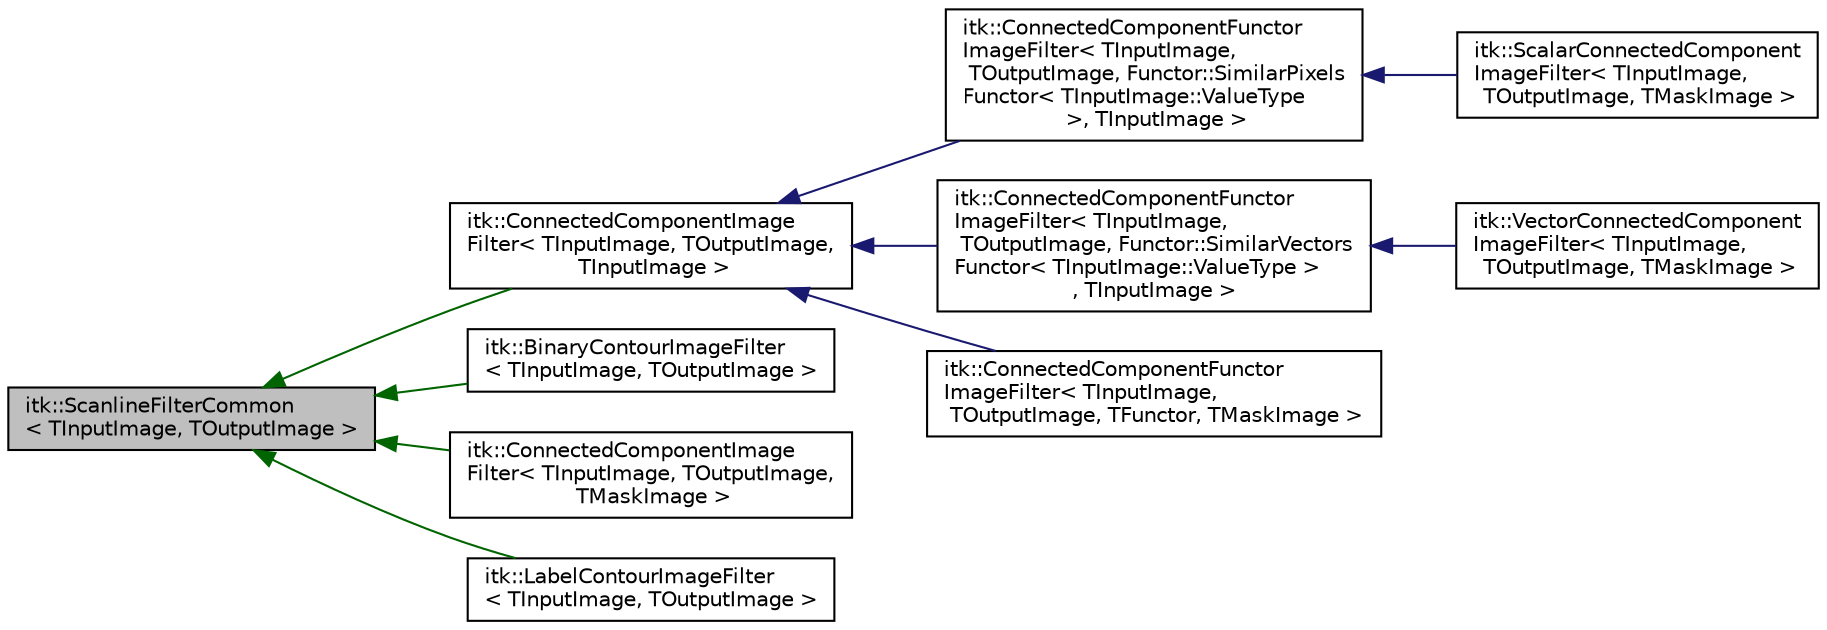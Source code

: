 digraph "itk::ScanlineFilterCommon&lt; TInputImage, TOutputImage &gt;"
{
 // LATEX_PDF_SIZE
  edge [fontname="Helvetica",fontsize="10",labelfontname="Helvetica",labelfontsize="10"];
  node [fontname="Helvetica",fontsize="10",shape=record];
  rankdir="LR";
  Node1 [label="itk::ScanlineFilterCommon\l\< TInputImage, TOutputImage \>",height=0.2,width=0.4,color="black", fillcolor="grey75", style="filled", fontcolor="black",tooltip="Helper class for a group of filters which operate on scan-lines."];
  Node1 -> Node2 [dir="back",color="darkgreen",fontsize="10",style="solid",fontname="Helvetica"];
  Node2 [label="itk::ConnectedComponentImage\lFilter\< TInputImage, TOutputImage,\l TInputImage \>",height=0.2,width=0.4,color="black", fillcolor="white", style="filled",URL="$classitk_1_1ConnectedComponentImageFilter.html",tooltip=" "];
  Node2 -> Node3 [dir="back",color="midnightblue",fontsize="10",style="solid",fontname="Helvetica"];
  Node3 [label="itk::ConnectedComponentFunctor\lImageFilter\< TInputImage,\l TOutputImage, Functor::SimilarPixels\lFunctor\< TInputImage::ValueType\l \>, TInputImage \>",height=0.2,width=0.4,color="black", fillcolor="white", style="filled",URL="$classitk_1_1ConnectedComponentFunctorImageFilter.html",tooltip=" "];
  Node3 -> Node4 [dir="back",color="midnightblue",fontsize="10",style="solid",fontname="Helvetica"];
  Node4 [label="itk::ScalarConnectedComponent\lImageFilter\< TInputImage,\l TOutputImage, TMaskImage \>",height=0.2,width=0.4,color="black", fillcolor="white", style="filled",URL="$classitk_1_1ScalarConnectedComponentImageFilter.html",tooltip="A connected components filter that labels the objects in an arbitrary image. Two pixels are similar i..."];
  Node2 -> Node5 [dir="back",color="midnightblue",fontsize="10",style="solid",fontname="Helvetica"];
  Node5 [label="itk::ConnectedComponentFunctor\lImageFilter\< TInputImage,\l TOutputImage, Functor::SimilarVectors\lFunctor\< TInputImage::ValueType \>\l, TInputImage \>",height=0.2,width=0.4,color="black", fillcolor="white", style="filled",URL="$classitk_1_1ConnectedComponentFunctorImageFilter.html",tooltip=" "];
  Node5 -> Node6 [dir="back",color="midnightblue",fontsize="10",style="solid",fontname="Helvetica"];
  Node6 [label="itk::VectorConnectedComponent\lImageFilter\< TInputImage,\l TOutputImage, TMaskImage \>",height=0.2,width=0.4,color="black", fillcolor="white", style="filled",URL="$classitk_1_1VectorConnectedComponentImageFilter.html",tooltip="A connected components filter that labels the objects in a vector image. Two vectors are pointing sim..."];
  Node2 -> Node7 [dir="back",color="midnightblue",fontsize="10",style="solid",fontname="Helvetica"];
  Node7 [label="itk::ConnectedComponentFunctor\lImageFilter\< TInputImage,\l TOutputImage, TFunctor, TMaskImage \>",height=0.2,width=0.4,color="black", fillcolor="white", style="filled",URL="$classitk_1_1ConnectedComponentFunctorImageFilter.html",tooltip="A generic connected components filter that labels the objects in an arbitrary image."];
  Node1 -> Node8 [dir="back",color="darkgreen",fontsize="10",style="solid",fontname="Helvetica"];
  Node8 [label="itk::BinaryContourImageFilter\l\< TInputImage, TOutputImage \>",height=0.2,width=0.4,color="black", fillcolor="white", style="filled",URL="$classitk_1_1BinaryContourImageFilter.html",tooltip="Labels the pixels on the border of the objects in a binary image."];
  Node1 -> Node9 [dir="back",color="darkgreen",fontsize="10",style="solid",fontname="Helvetica"];
  Node9 [label="itk::ConnectedComponentImage\lFilter\< TInputImage, TOutputImage,\l TMaskImage \>",height=0.2,width=0.4,color="black", fillcolor="white", style="filled",URL="$classitk_1_1ConnectedComponentImageFilter.html",tooltip="Label the objects in a binary image."];
  Node1 -> Node10 [dir="back",color="darkgreen",fontsize="10",style="solid",fontname="Helvetica"];
  Node10 [label="itk::LabelContourImageFilter\l\< TInputImage, TOutputImage \>",height=0.2,width=0.4,color="black", fillcolor="white", style="filled",URL="$classitk_1_1LabelContourImageFilter.html",tooltip="Labels the pixels on the border of the objects in a labeled image."];
}

